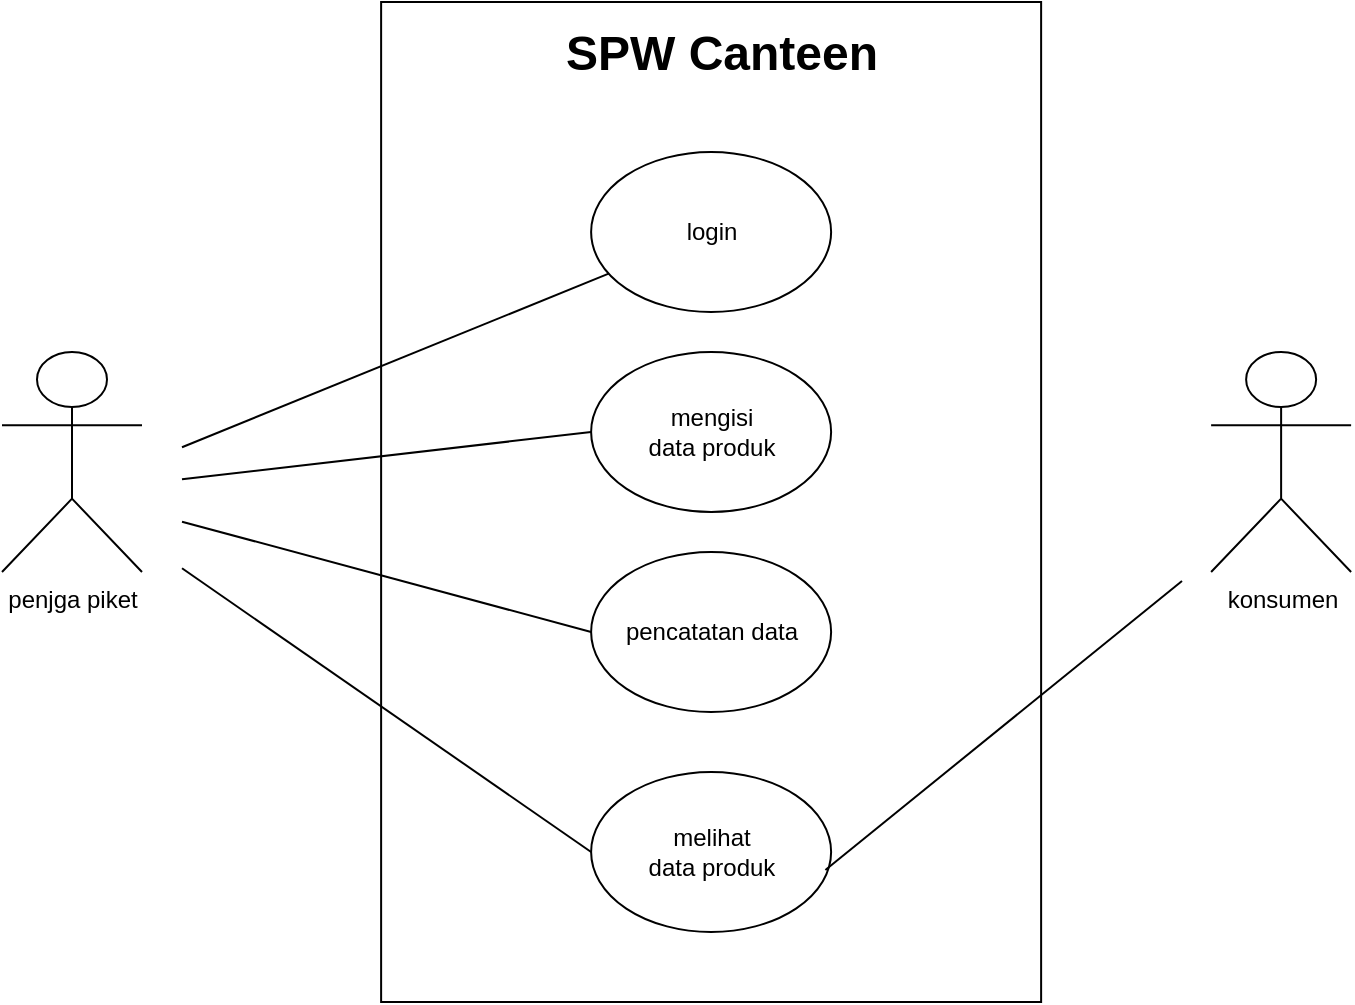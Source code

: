 <mxfile version="24.7.7">
  <diagram name="Page-1" id="eHpVjvWTnNfStSWdiLPp">
    <mxGraphModel dx="1035" dy="541" grid="1" gridSize="10" guides="1" tooltips="1" connect="1" arrows="1" fold="1" page="1" pageScale="1" pageWidth="850" pageHeight="1100" math="0" shadow="0">
      <root>
        <mxCell id="0" />
        <mxCell id="1" parent="0" />
        <mxCell id="77V5zyAyDyiWHfFOUKDh-1" value="" style="rounded=0;whiteSpace=wrap;html=1;rotation=90;" vertex="1" parent="1">
          <mxGeometry x="194.56" y="160" width="500" height="330" as="geometry" />
        </mxCell>
        <mxCell id="77V5zyAyDyiWHfFOUKDh-8" value="&lt;h1 style=&quot;margin-top: 0px;&quot;&gt;SPW Canteen&lt;/h1&gt;" style="text;html=1;whiteSpace=wrap;overflow=hidden;rounded=0;" vertex="1" parent="1">
          <mxGeometry x="370" y="80" width="180" height="40" as="geometry" />
        </mxCell>
        <mxCell id="77V5zyAyDyiWHfFOUKDh-9" value="login" style="ellipse;whiteSpace=wrap;html=1;" vertex="1" parent="1">
          <mxGeometry x="384.56" y="150" width="120" height="80" as="geometry" />
        </mxCell>
        <mxCell id="77V5zyAyDyiWHfFOUKDh-10" value="mengisi&lt;div&gt;data&amp;nbsp;&lt;span style=&quot;background-color: initial;&quot;&gt;produk&lt;/span&gt;&lt;/div&gt;" style="ellipse;whiteSpace=wrap;html=1;" vertex="1" parent="1">
          <mxGeometry x="384.56" y="250" width="120" height="80" as="geometry" />
        </mxCell>
        <mxCell id="77V5zyAyDyiWHfFOUKDh-11" value="pencatatan data" style="ellipse;whiteSpace=wrap;html=1;" vertex="1" parent="1">
          <mxGeometry x="384.56" y="350" width="120" height="80" as="geometry" />
        </mxCell>
        <mxCell id="77V5zyAyDyiWHfFOUKDh-12" value="melihat&lt;div&gt;data produk&lt;/div&gt;" style="ellipse;whiteSpace=wrap;html=1;" vertex="1" parent="1">
          <mxGeometry x="384.56" y="460" width="120" height="80" as="geometry" />
        </mxCell>
        <mxCell id="77V5zyAyDyiWHfFOUKDh-13" value="" style="endArrow=none;html=1;rounded=0;" edge="1" parent="1" target="77V5zyAyDyiWHfFOUKDh-9">
          <mxGeometry width="50" height="50" relative="1" as="geometry">
            <mxPoint x="180" y="297.616" as="sourcePoint" />
            <mxPoint x="200" y="130" as="targetPoint" />
          </mxGeometry>
        </mxCell>
        <mxCell id="77V5zyAyDyiWHfFOUKDh-14" value="" style="endArrow=none;html=1;rounded=0;entryX=0;entryY=0.5;entryDx=0;entryDy=0;" edge="1" parent="1" target="77V5zyAyDyiWHfFOUKDh-10">
          <mxGeometry width="50" height="50" relative="1" as="geometry">
            <mxPoint x="180" y="313.643" as="sourcePoint" />
            <mxPoint x="250" y="320" as="targetPoint" />
          </mxGeometry>
        </mxCell>
        <mxCell id="77V5zyAyDyiWHfFOUKDh-15" value="" style="endArrow=none;html=1;rounded=0;entryX=0;entryY=0.5;entryDx=0;entryDy=0;" edge="1" parent="1" target="77V5zyAyDyiWHfFOUKDh-11">
          <mxGeometry width="50" height="50" relative="1" as="geometry">
            <mxPoint x="180" y="334.833" as="sourcePoint" />
            <mxPoint x="200" y="460" as="targetPoint" />
          </mxGeometry>
        </mxCell>
        <mxCell id="77V5zyAyDyiWHfFOUKDh-16" value="" style="endArrow=none;html=1;rounded=0;entryX=0;entryY=0.5;entryDx=0;entryDy=0;" edge="1" parent="1" target="77V5zyAyDyiWHfFOUKDh-12">
          <mxGeometry width="50" height="50" relative="1" as="geometry">
            <mxPoint x="180" y="358.141" as="sourcePoint" />
            <mxPoint x="170" y="490" as="targetPoint" />
          </mxGeometry>
        </mxCell>
        <mxCell id="77V5zyAyDyiWHfFOUKDh-17" value="" style="endArrow=none;html=1;rounded=0;exitX=0.976;exitY=0.612;exitDx=0;exitDy=0;exitPerimeter=0;" edge="1" parent="1" source="77V5zyAyDyiWHfFOUKDh-12">
          <mxGeometry width="50" height="50" relative="1" as="geometry">
            <mxPoint x="660" y="500" as="sourcePoint" />
            <mxPoint x="680" y="364.543" as="targetPoint" />
          </mxGeometry>
        </mxCell>
        <mxCell id="77V5zyAyDyiWHfFOUKDh-18" value="penjga piket" style="shape=umlActor;verticalLabelPosition=bottom;verticalAlign=top;html=1;outlineConnect=0;" vertex="1" parent="1">
          <mxGeometry x="90" y="250" width="70" height="110" as="geometry" />
        </mxCell>
        <mxCell id="77V5zyAyDyiWHfFOUKDh-19" value="konsumen" style="shape=umlActor;verticalLabelPosition=bottom;verticalAlign=top;html=1;outlineConnect=0;" vertex="1" parent="1">
          <mxGeometry x="694.56" y="250" width="70" height="110" as="geometry" />
        </mxCell>
      </root>
    </mxGraphModel>
  </diagram>
</mxfile>
